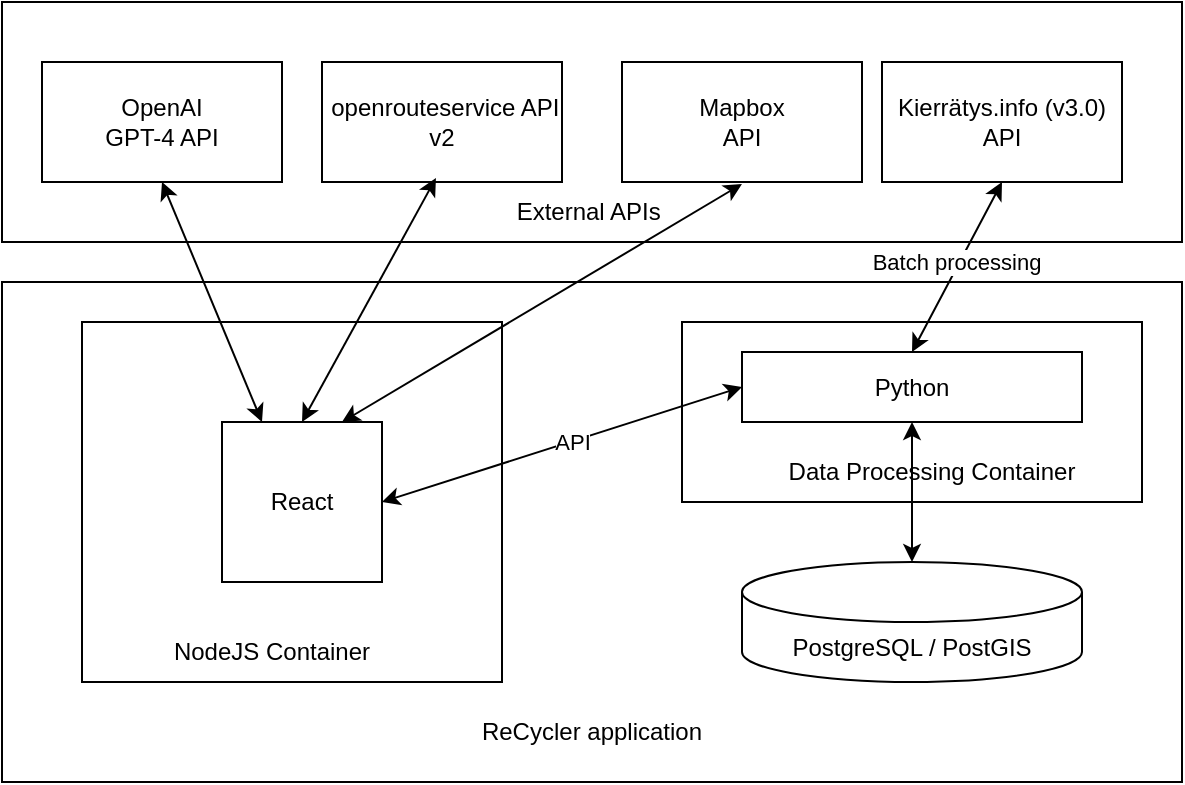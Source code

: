 <mxfile version="22.1.11" type="github">
  <diagram name="Page-1" id="9zcz33UXx225ZlQHVHOC">
    <mxGraphModel dx="930" dy="611" grid="1" gridSize="10" guides="1" tooltips="1" connect="1" arrows="1" fold="1" page="1" pageScale="1" pageWidth="827" pageHeight="1169" math="0" shadow="0">
      <root>
        <mxCell id="0" />
        <mxCell id="1" parent="0" />
        <mxCell id="fm4_85k55z0bOuFMnIiU-6" value="" style="rounded=0;whiteSpace=wrap;html=1;align=center;" vertex="1" parent="1">
          <mxGeometry x="130" y="260" width="590" height="250" as="geometry" />
        </mxCell>
        <mxCell id="fm4_85k55z0bOuFMnIiU-30" value="" style="rounded=0;whiteSpace=wrap;html=1;" vertex="1" parent="1">
          <mxGeometry x="470" y="280" width="230" height="90" as="geometry" />
        </mxCell>
        <mxCell id="fm4_85k55z0bOuFMnIiU-1" value="" style="rounded=0;whiteSpace=wrap;html=1;align=center;" vertex="1" parent="1">
          <mxGeometry x="130" y="120" width="590" height="120" as="geometry" />
        </mxCell>
        <mxCell id="fm4_85k55z0bOuFMnIiU-2" value="OpenAI&lt;br&gt;GPT-4 API" style="rounded=0;whiteSpace=wrap;html=1;align=center;" vertex="1" parent="1">
          <mxGeometry x="150" y="150" width="120" height="60" as="geometry" />
        </mxCell>
        <mxCell id="fm4_85k55z0bOuFMnIiU-3" value="&amp;nbsp;openrouteservice API v2" style="rounded=0;whiteSpace=wrap;html=1;align=center;" vertex="1" parent="1">
          <mxGeometry x="290" y="150" width="120" height="60" as="geometry" />
        </mxCell>
        <mxCell id="fm4_85k55z0bOuFMnIiU-4" value="Kierrätys.info (v3.0) API" style="rounded=0;whiteSpace=wrap;html=1;align=center;" vertex="1" parent="1">
          <mxGeometry x="570" y="150" width="120" height="60" as="geometry" />
        </mxCell>
        <mxCell id="fm4_85k55z0bOuFMnIiU-5" value="Mapbox&lt;br&gt;API" style="rounded=0;whiteSpace=wrap;html=1;align=center;" vertex="1" parent="1">
          <mxGeometry x="440" y="150" width="120" height="60" as="geometry" />
        </mxCell>
        <mxCell id="fm4_85k55z0bOuFMnIiU-7" value="External APIs&amp;nbsp;" style="text;html=1;strokeColor=none;fillColor=none;align=center;verticalAlign=middle;whiteSpace=wrap;rounded=0;" vertex="1" parent="1">
          <mxGeometry x="340" y="210" width="170" height="30" as="geometry" />
        </mxCell>
        <mxCell id="fm4_85k55z0bOuFMnIiU-8" value="ReCycler application" style="text;html=1;strokeColor=none;fillColor=none;align=center;verticalAlign=middle;whiteSpace=wrap;rounded=0;" vertex="1" parent="1">
          <mxGeometry x="340" y="470" width="170" height="30" as="geometry" />
        </mxCell>
        <mxCell id="fm4_85k55z0bOuFMnIiU-13" value="" style="rounded=0;whiteSpace=wrap;html=1;align=center;" vertex="1" parent="1">
          <mxGeometry x="170" y="280" width="210" height="180" as="geometry" />
        </mxCell>
        <mxCell id="fm4_85k55z0bOuFMnIiU-9" value="PostgreSQL / PostGIS" style="shape=cylinder3;whiteSpace=wrap;html=1;boundedLbl=1;backgroundOutline=1;size=15;align=center;" vertex="1" parent="1">
          <mxGeometry x="500" y="400" width="170" height="60" as="geometry" />
        </mxCell>
        <mxCell id="fm4_85k55z0bOuFMnIiU-11" value="React" style="whiteSpace=wrap;html=1;aspect=fixed;align=center;" vertex="1" parent="1">
          <mxGeometry x="240" y="330" width="80" height="80" as="geometry" />
        </mxCell>
        <mxCell id="fm4_85k55z0bOuFMnIiU-14" value="Python" style="rounded=0;whiteSpace=wrap;html=1;align=center;" vertex="1" parent="1">
          <mxGeometry x="500" y="295" width="170" height="35" as="geometry" />
        </mxCell>
        <mxCell id="fm4_85k55z0bOuFMnIiU-16" value="" style="endArrow=classic;startArrow=classic;html=1;rounded=0;entryX=0.5;entryY=1;entryDx=0;entryDy=0;exitX=0.25;exitY=0;exitDx=0;exitDy=0;align=center;" edge="1" parent="1" source="fm4_85k55z0bOuFMnIiU-11" target="fm4_85k55z0bOuFMnIiU-2">
          <mxGeometry width="50" height="50" relative="1" as="geometry">
            <mxPoint x="390" y="420" as="sourcePoint" />
            <mxPoint x="440" y="370" as="targetPoint" />
          </mxGeometry>
        </mxCell>
        <mxCell id="fm4_85k55z0bOuFMnIiU-17" value="" style="endArrow=classic;startArrow=classic;html=1;rounded=0;entryX=0.041;entryY=-0.067;entryDx=0;entryDy=0;exitX=0.5;exitY=0;exitDx=0;exitDy=0;entryPerimeter=0;align=center;" edge="1" parent="1" source="fm4_85k55z0bOuFMnIiU-11" target="fm4_85k55z0bOuFMnIiU-7">
          <mxGeometry width="50" height="50" relative="1" as="geometry">
            <mxPoint x="390" y="420" as="sourcePoint" />
            <mxPoint x="440" y="370" as="targetPoint" />
          </mxGeometry>
        </mxCell>
        <mxCell id="fm4_85k55z0bOuFMnIiU-18" value="" style="endArrow=classic;startArrow=classic;html=1;rounded=0;entryX=0.941;entryY=0.033;entryDx=0;entryDy=0;entryPerimeter=0;exitX=0.75;exitY=0;exitDx=0;exitDy=0;align=center;" edge="1" parent="1" source="fm4_85k55z0bOuFMnIiU-11" target="fm4_85k55z0bOuFMnIiU-7">
          <mxGeometry width="50" height="50" relative="1" as="geometry">
            <mxPoint x="350" y="350" as="sourcePoint" />
            <mxPoint x="440" y="370" as="targetPoint" />
          </mxGeometry>
        </mxCell>
        <mxCell id="fm4_85k55z0bOuFMnIiU-21" value="" style="endArrow=classic;startArrow=classic;html=1;rounded=0;entryX=0.5;entryY=1;entryDx=0;entryDy=0;exitX=0.5;exitY=0;exitDx=0;exitDy=0;align=center;" edge="1" parent="1" source="fm4_85k55z0bOuFMnIiU-14" target="fm4_85k55z0bOuFMnIiU-4">
          <mxGeometry width="50" height="50" relative="1" as="geometry">
            <mxPoint x="400" y="360" as="sourcePoint" />
            <mxPoint x="450" y="310" as="targetPoint" />
          </mxGeometry>
        </mxCell>
        <mxCell id="fm4_85k55z0bOuFMnIiU-34" value="Batch processing" style="edgeLabel;html=1;align=center;verticalAlign=middle;resizable=0;points=[];" vertex="1" connectable="0" parent="fm4_85k55z0bOuFMnIiU-21">
          <mxGeometry x="-0.014" relative="1" as="geometry">
            <mxPoint y="-3" as="offset" />
          </mxGeometry>
        </mxCell>
        <mxCell id="fm4_85k55z0bOuFMnIiU-22" value="" style="endArrow=classic;startArrow=classic;html=1;rounded=0;entryX=0.5;entryY=1;entryDx=0;entryDy=0;exitX=0.5;exitY=0;exitDx=0;exitDy=0;exitPerimeter=0;align=center;" edge="1" parent="1" source="fm4_85k55z0bOuFMnIiU-9" target="fm4_85k55z0bOuFMnIiU-14">
          <mxGeometry width="50" height="50" relative="1" as="geometry">
            <mxPoint x="400" y="350" as="sourcePoint" />
            <mxPoint x="450" y="300" as="targetPoint" />
          </mxGeometry>
        </mxCell>
        <mxCell id="fm4_85k55z0bOuFMnIiU-24" value="NodeJS Container" style="text;html=1;strokeColor=none;fillColor=none;align=center;verticalAlign=middle;whiteSpace=wrap;rounded=0;" vertex="1" parent="1">
          <mxGeometry x="180" y="430" width="170" height="30" as="geometry" />
        </mxCell>
        <mxCell id="fm4_85k55z0bOuFMnIiU-25" value="" style="endArrow=classic;startArrow=classic;html=1;rounded=0;exitX=1;exitY=0.5;exitDx=0;exitDy=0;entryX=0;entryY=0.5;entryDx=0;entryDy=0;" edge="1" parent="1" source="fm4_85k55z0bOuFMnIiU-11" target="fm4_85k55z0bOuFMnIiU-14">
          <mxGeometry width="50" height="50" relative="1" as="geometry">
            <mxPoint x="400" y="350" as="sourcePoint" />
            <mxPoint x="450" y="300" as="targetPoint" />
          </mxGeometry>
        </mxCell>
        <mxCell id="fm4_85k55z0bOuFMnIiU-33" value="API" style="edgeLabel;html=1;align=center;verticalAlign=middle;resizable=0;points=[];" vertex="1" connectable="0" parent="fm4_85k55z0bOuFMnIiU-25">
          <mxGeometry x="0.054" relative="1" as="geometry">
            <mxPoint as="offset" />
          </mxGeometry>
        </mxCell>
        <mxCell id="fm4_85k55z0bOuFMnIiU-31" value="Data Processing Container" style="text;html=1;strokeColor=none;fillColor=none;align=center;verticalAlign=middle;whiteSpace=wrap;rounded=0;" vertex="1" parent="1">
          <mxGeometry x="510" y="340" width="170" height="30" as="geometry" />
        </mxCell>
      </root>
    </mxGraphModel>
  </diagram>
</mxfile>
